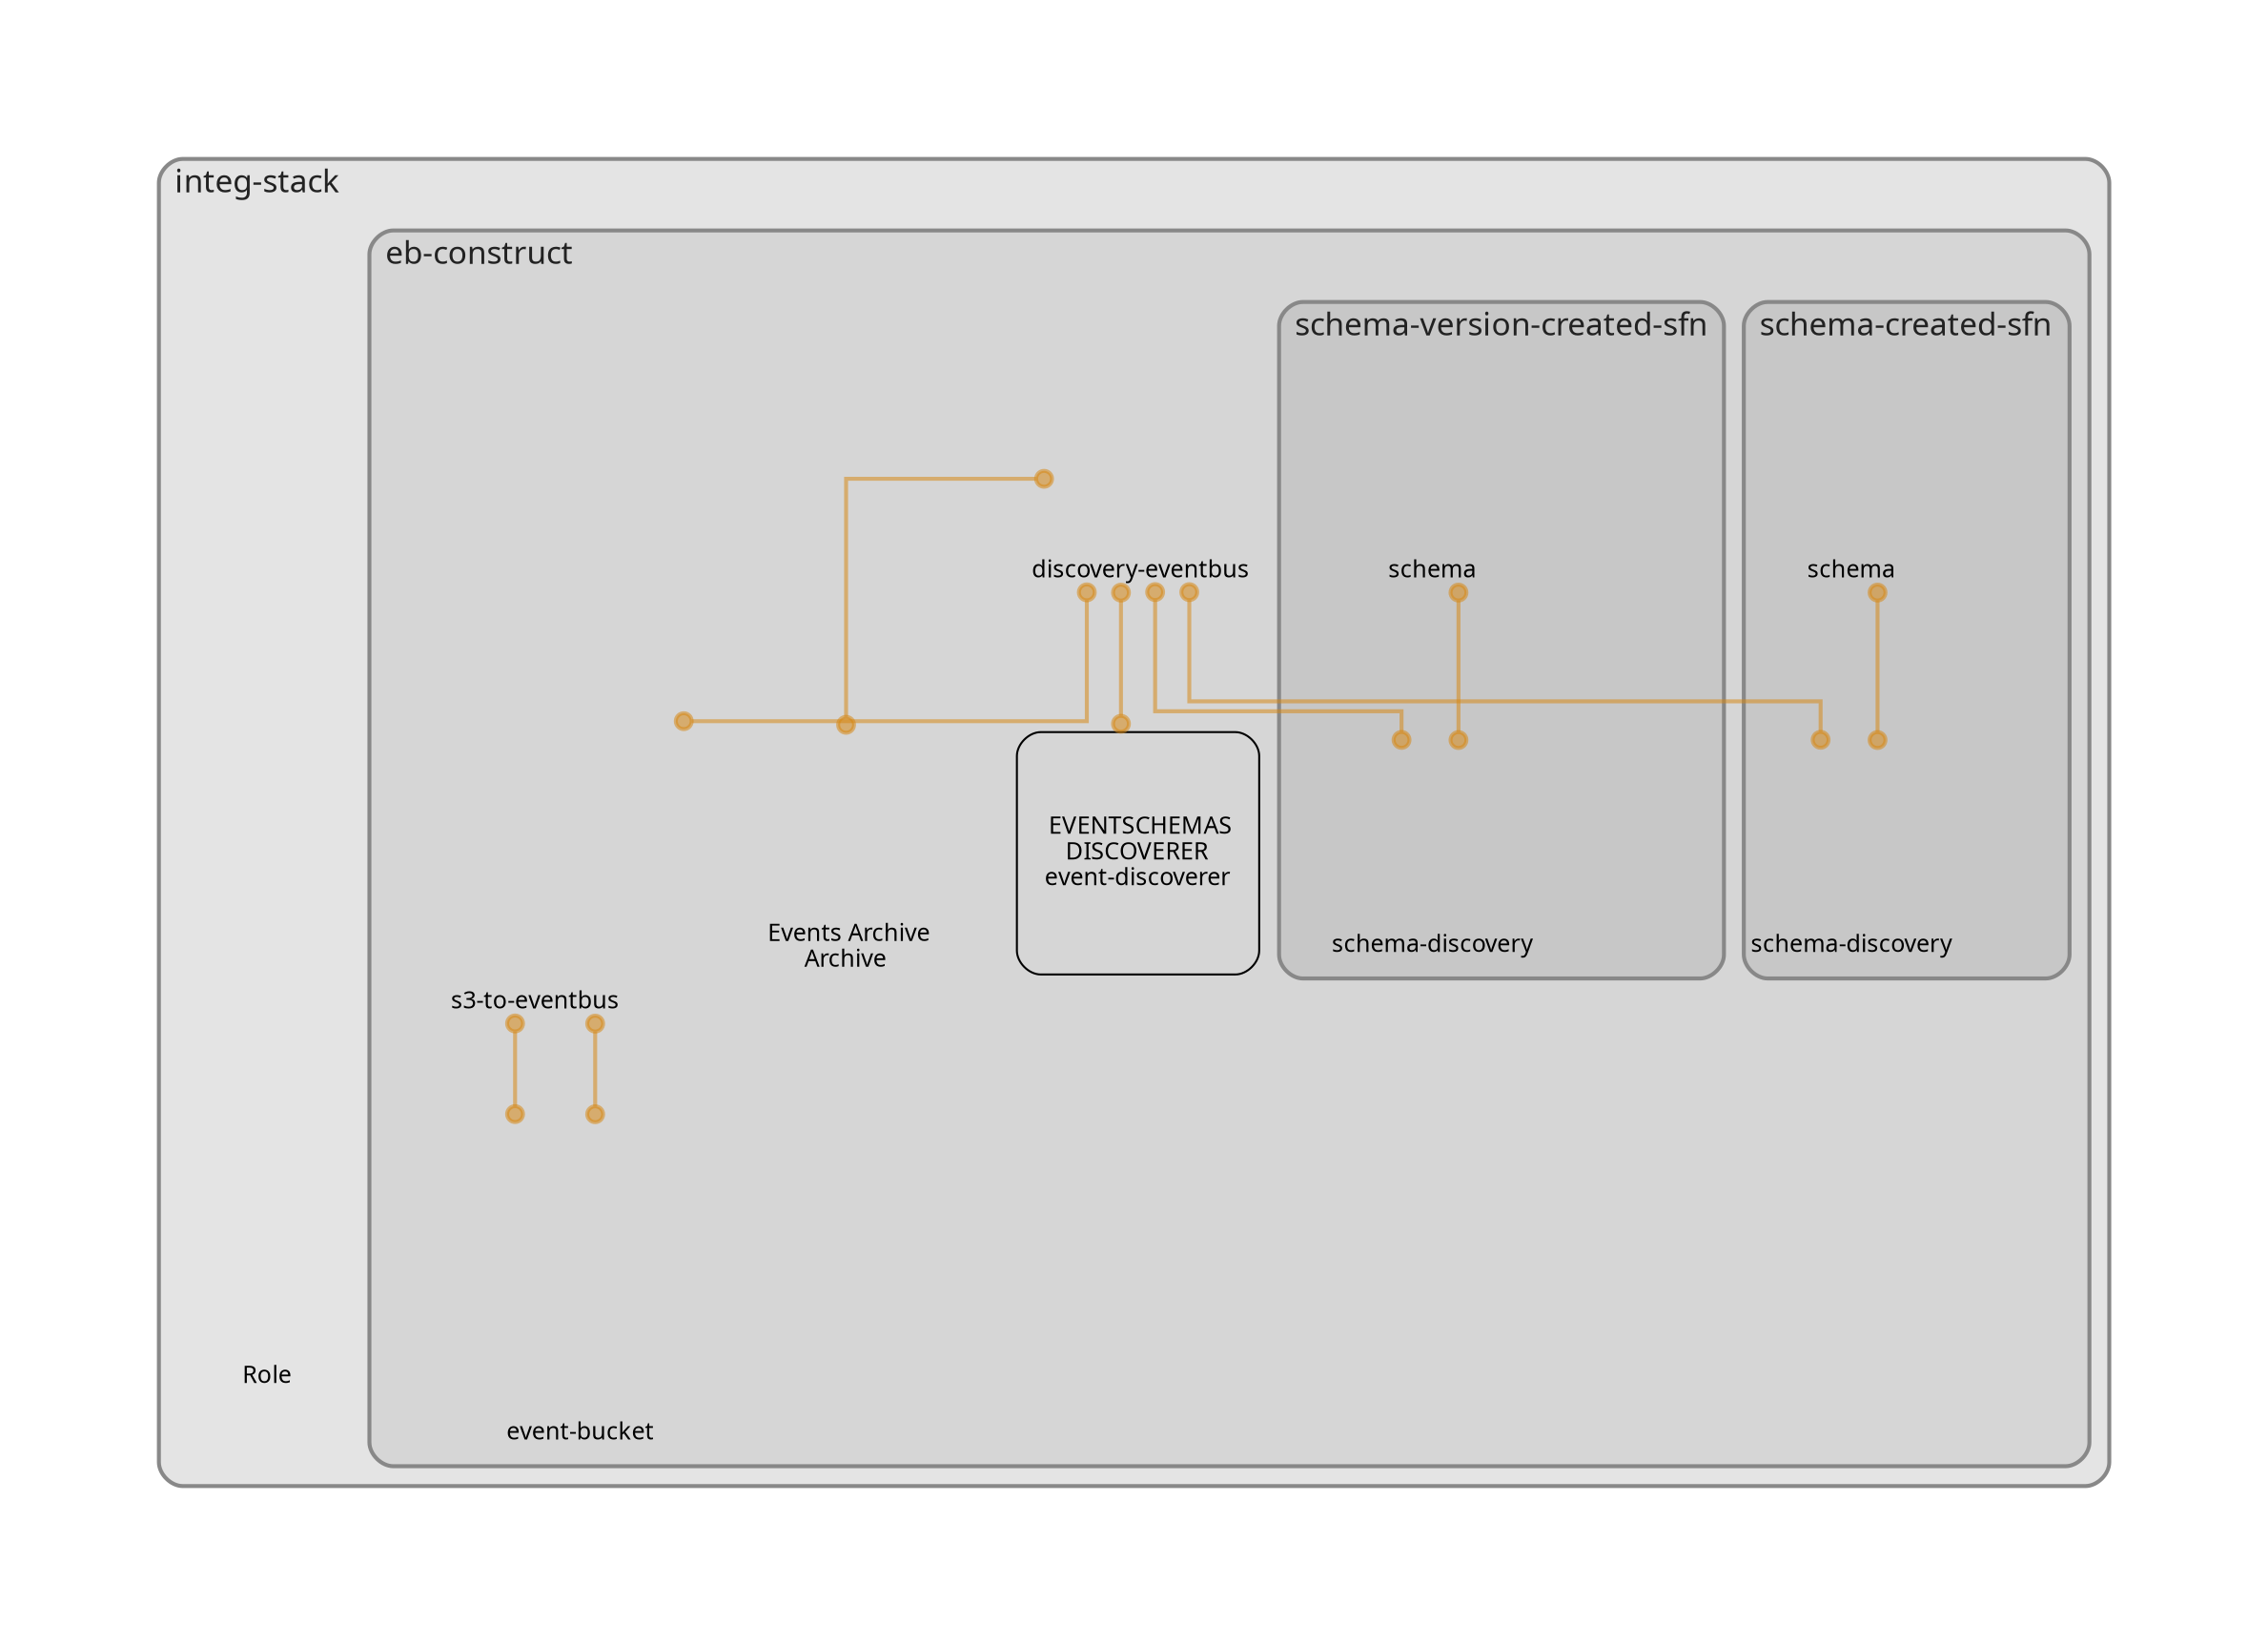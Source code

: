 digraph "Diagram" {
  splines = "ortho";
  pad = "1.0";
  nodesep = "0.60";
  ranksep = "0.75";
  fontname = "Sans-Serif";
  fontsize = "15";
  dpi = "200";
  rankdir = "BT";
  compound = "true";
  fontcolor = "#222222";
  edge [
    color = "#D5871488",
    penwidth = 2,
    arrowhead = "dot",
    arrowtail = "dot",
  ];
  node [
    shape = "box",
    style = "rounded",
    fixedsize = true,
    width = 1.7,
    height = 1.7,
    labelloc = "c",
    imagescale = true,
    fontname = "Sans-Serif",
    fontsize = 8,
    margin = 8,
  ];
  subgraph "integ-stack" {
    subgraph "cluster-SubGraph.integ-stack" {
      graph [
        label = "integ-stack",
        labelloc = "b",
        labeljust = "l",
        margin = "10",
        fontsize = "16",
        penwidth = "2",
        pencolor = "#888888",
        style = "filled,rounded",
        fillcolor = "#e4e4e4",
      ];
      "integ-stack/BucketNotificationsHandler050a0587b7544547bf325f094a3db834/Role" [
        label = " Role",
        fontsize = 12,
        image = "/Users/bryan.galvin/Desktop/eventbridge-discovery/node_modules/cdk-dia/icons/aws/Service/Arch_Security-Identity-Compliance/64/Arch_AWS-Identity-and-Access-Management_64@5x.png",
        imagescale = "true",
        imagepos = "tc",
        penwidth = "0",
        shape = "node",
        fixedsize = "true",
        labelloc = "b",
        width = 1.2,
        height = 1.466,
      ];
      subgraph "cluster-SubGraph.eb-construct" {
        graph [
          label = "eb-construct",
          labelloc = "b",
          labeljust = "l",
          margin = "10",
          fontsize = "16",
          penwidth = "2",
          pencolor = "#888888",
          style = "filled,rounded",
          fillcolor = "#d6d6d6",
        ];
        "integ-stack/eb-construct/event-bucket" [
          label = " event-bucket",
          fontsize = 12,
          image = "/Users/bryan.galvin/Desktop/eventbridge-discovery/node_modules/cdk-dia/icons/aws/Service/Arch_Storage/64/Arch_Amazon-S3-Standard_64@5x.png",
          imagescale = "true",
          imagepos = "tc",
          penwidth = "0",
          shape = "node",
          fixedsize = "true",
          labelloc = "b",
          width = 2,
          height = 2.266,
        ];
        "integ-stack/eb-construct/discovery-eventbus" [
          label = " discovery-eventbus",
          fontsize = 12,
          image = "/Users/bryan.galvin/Desktop/eventbridge-discovery/node_modules/cdk-dia/icons/aws/Service/Arch_App-Integration/Arch_64/Arch_Amazon-EventBridge_64@5x.png",
          imagescale = "true",
          imagepos = "tc",
          penwidth = "0",
          shape = "node",
          fixedsize = "true",
          labelloc = "b",
          width = 1.2,
          height = 1.466,
        ];
        "integ-stack/eb-construct/s3-to-eventbus" [
          label = " s3-to-eventbus",
          fontsize = 12,
          image = "/Users/bryan.galvin/Desktop/eventbridge-discovery/node_modules/cdk-dia/icons/aws/Service/Arch_Compute/64/Arch_AWS-Lambda_64@5x.png",
          imagescale = "true",
          imagepos = "tc",
          penwidth = "0",
          shape = "node",
          fixedsize = "true",
          labelloc = "b",
          width = 2,
          height = 2.266,
        ];
        "integ-stack/eb-construct/event-discoverer" [
          label = " EVENTSCHEMAS\nDISCOVERER\nevent-discoverer",
          fontsize = 12,
        ];
        "integ-stack/eb-construct/discovery-archive/Archive" [
          label = " Events Archive\nArchive",
          fontsize = 12,
          image = "/Users/bryan.galvin/Desktop/eventbridge-discovery/node_modules/cdk-dia/icons/aws/Service/Arch_App-Integration/Arch_64/Arch_Amazon-EventBridge_64@5x.png",
          imagescale = "true",
          imagepos = "tc",
          penwidth = "0",
          shape = "node",
          fixedsize = "true",
          labelloc = "b",
          width = 1.2,
          height = 1.682,
        ];
        subgraph "cluster-SubGraph.schema-created-sfn" {
          graph [
            label = "schema-created-sfn",
            labelloc = "b",
            labeljust = "l",
            margin = "10",
            fontsize = "16",
            penwidth = "2",
            pencolor = "#888888",
            style = "filled,rounded",
            fillcolor = "#c7c7c7",
          ];
          "integ-stack/eb-construct/schema-created-sfn/schema" [
            label = " schema",
            fontsize = 12,
            image = "/Users/bryan.galvin/Desktop/eventbridge-discovery/node_modules/cdk-dia/icons/aws/Service/Arch_App-Integration/Arch_64/Arch_AWS-Step-Functions_64@5x.png",
            imagescale = "true",
            imagepos = "tc",
            penwidth = "0",
            shape = "node",
            fixedsize = "true",
            labelloc = "b",
            width = 1.2,
            height = 1.466,
          ];
          "integ-stack/eb-construct/schema-created-sfn/schema-discovery" [
            label = " schema-discovery",
            fontsize = 12,
            image = "/Users/bryan.galvin/Desktop/eventbridge-discovery/node_modules/cdk-dia/icons/aws/Service/Arch_App-Integration/Arch_64/Arch_Amazon-EventBridge_64@5x.png",
            imagescale = "true",
            imagepos = "tc",
            penwidth = "0",
            shape = "node",
            fixedsize = "true",
            labelloc = "b",
            width = 1.2,
            height = 1.466,
          ];
        }
        subgraph "cluster-SubGraph.schema-version-created-sfn" {
          graph [
            label = "schema-version-created-sfn",
            labelloc = "b",
            labeljust = "l",
            margin = "10",
            fontsize = "16",
            penwidth = "2",
            pencolor = "#888888",
            style = "filled,rounded",
            fillcolor = "#c7c7c7",
          ];
          "integ-stack/eb-construct/schema-version-created-sfn/schema" [
            label = " schema",
            fontsize = 12,
            image = "/Users/bryan.galvin/Desktop/eventbridge-discovery/node_modules/cdk-dia/icons/aws/Service/Arch_App-Integration/Arch_64/Arch_AWS-Step-Functions_64@5x.png",
            imagescale = "true",
            imagepos = "tc",
            penwidth = "0",
            shape = "node",
            fixedsize = "true",
            labelloc = "b",
            width = 1.2,
            height = 1.466,
          ];
          "integ-stack/eb-construct/schema-version-created-sfn/schema-discovery" [
            label = " schema-discovery",
            fontsize = 12,
            image = "/Users/bryan.galvin/Desktop/eventbridge-discovery/node_modules/cdk-dia/icons/aws/Service/Arch_App-Integration/Arch_64/Arch_Amazon-EventBridge_64@5x.png",
            imagescale = "true",
            imagepos = "tc",
            penwidth = "0",
            shape = "node",
            fixedsize = "true",
            labelloc = "b",
            width = 1.2,
            height = 1.466,
          ];
        }
      }
    }
  }
  "integ-stack/eb-construct/event-bucket" -> "integ-stack/eb-construct/s3-to-eventbus" [
    dir = "both",
  ];
  "integ-stack/eb-construct/s3-to-eventbus" -> "integ-stack/eb-construct/event-bucket" [
    dir = "both",
  ];
  "integ-stack/eb-construct/s3-to-eventbus" -> "integ-stack/eb-construct/discovery-eventbus" [
    dir = "both",
  ];
  "integ-stack/eb-construct/schema-created-sfn/schema-discovery" -> "integ-stack/eb-construct/discovery-eventbus" [
    dir = "both",
  ];
  "integ-stack/eb-construct/schema-created-sfn/schema-discovery" -> "integ-stack/eb-construct/schema-created-sfn/schema" [
    dir = "both",
  ];
  "integ-stack/eb-construct/schema-version-created-sfn/schema-discovery" -> "integ-stack/eb-construct/discovery-eventbus" [
    dir = "both",
  ];
  "integ-stack/eb-construct/schema-version-created-sfn/schema-discovery" -> "integ-stack/eb-construct/schema-version-created-sfn/schema" [
    dir = "both",
  ];
  "integ-stack/eb-construct/event-discoverer" -> "integ-stack/eb-construct/discovery-eventbus" [
    dir = "both",
  ];
  "integ-stack/eb-construct/discovery-archive/Archive" -> "integ-stack/eb-construct/discovery-eventbus" [
    dir = "both",
  ];
}